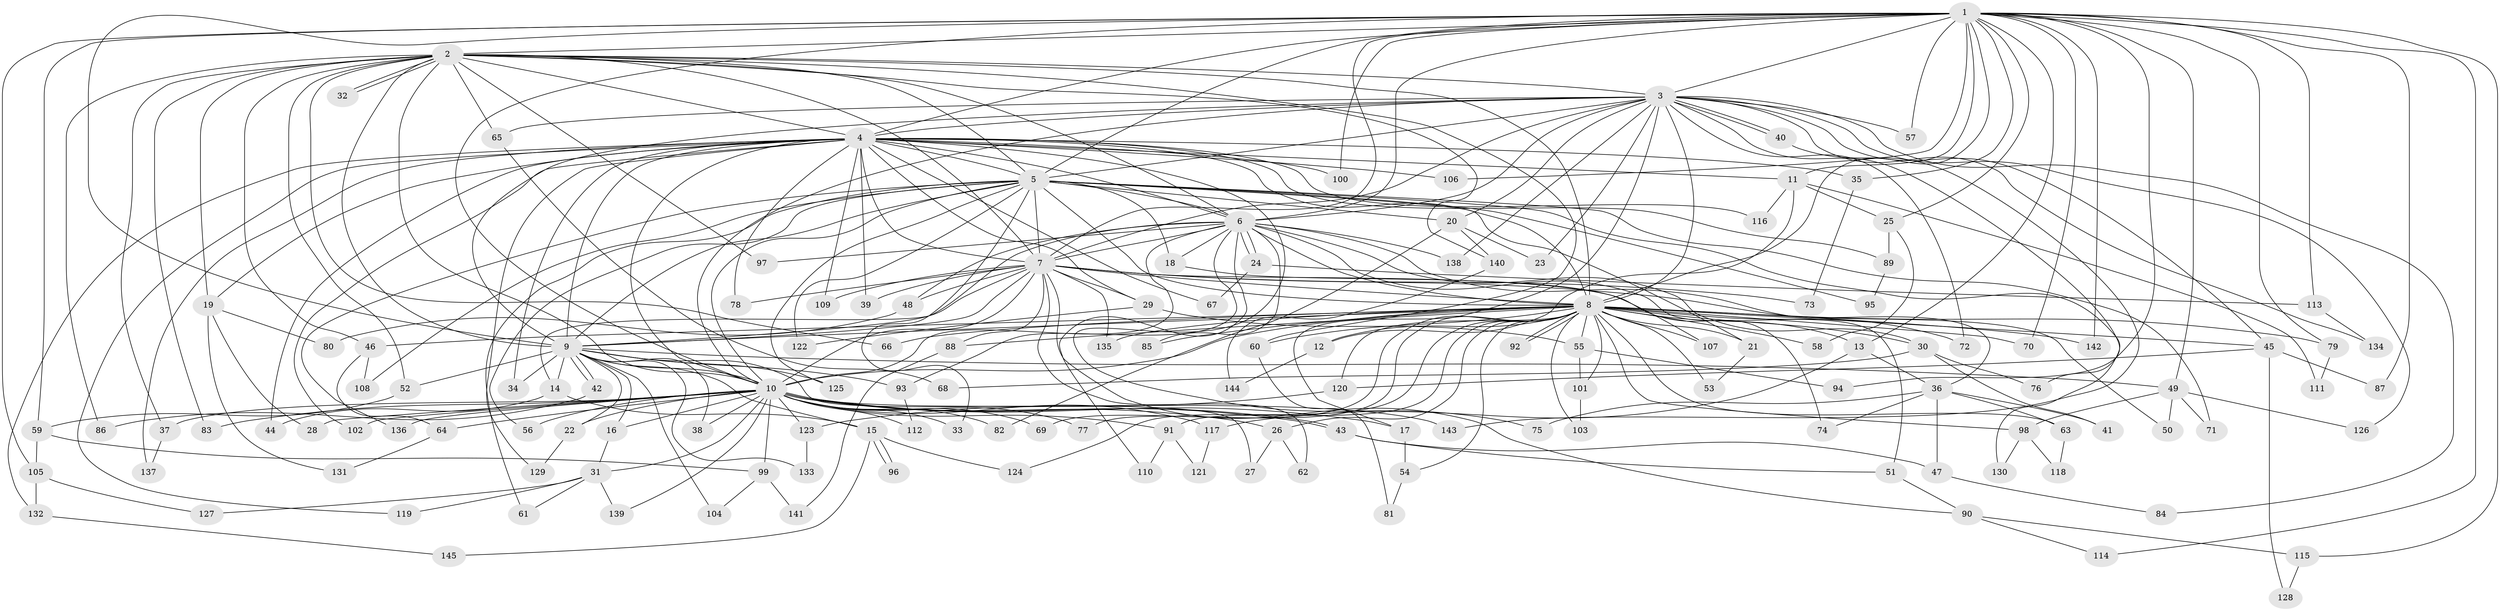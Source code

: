 // Generated by graph-tools (version 1.1) at 2025/11/02/27/25 16:11:04]
// undirected, 145 vertices, 315 edges
graph export_dot {
graph [start="1"]
  node [color=gray90,style=filled];
  1;
  2;
  3;
  4;
  5;
  6;
  7;
  8;
  9;
  10;
  11;
  12;
  13;
  14;
  15;
  16;
  17;
  18;
  19;
  20;
  21;
  22;
  23;
  24;
  25;
  26;
  27;
  28;
  29;
  30;
  31;
  32;
  33;
  34;
  35;
  36;
  37;
  38;
  39;
  40;
  41;
  42;
  43;
  44;
  45;
  46;
  47;
  48;
  49;
  50;
  51;
  52;
  53;
  54;
  55;
  56;
  57;
  58;
  59;
  60;
  61;
  62;
  63;
  64;
  65;
  66;
  67;
  68;
  69;
  70;
  71;
  72;
  73;
  74;
  75;
  76;
  77;
  78;
  79;
  80;
  81;
  82;
  83;
  84;
  85;
  86;
  87;
  88;
  89;
  90;
  91;
  92;
  93;
  94;
  95;
  96;
  97;
  98;
  99;
  100;
  101;
  102;
  103;
  104;
  105;
  106;
  107;
  108;
  109;
  110;
  111;
  112;
  113;
  114;
  115;
  116;
  117;
  118;
  119;
  120;
  121;
  122;
  123;
  124;
  125;
  126;
  127;
  128;
  129;
  130;
  131;
  132;
  133;
  134;
  135;
  136;
  137;
  138;
  139;
  140;
  141;
  142;
  143;
  144;
  145;
  1 -- 2;
  1 -- 3;
  1 -- 4;
  1 -- 5;
  1 -- 6;
  1 -- 7;
  1 -- 8;
  1 -- 9;
  1 -- 10;
  1 -- 11;
  1 -- 13;
  1 -- 25;
  1 -- 35;
  1 -- 49;
  1 -- 57;
  1 -- 59;
  1 -- 70;
  1 -- 79;
  1 -- 87;
  1 -- 94;
  1 -- 100;
  1 -- 105;
  1 -- 106;
  1 -- 113;
  1 -- 114;
  1 -- 115;
  1 -- 142;
  2 -- 3;
  2 -- 4;
  2 -- 5;
  2 -- 6;
  2 -- 7;
  2 -- 8;
  2 -- 9;
  2 -- 10;
  2 -- 19;
  2 -- 32;
  2 -- 32;
  2 -- 37;
  2 -- 46;
  2 -- 52;
  2 -- 60;
  2 -- 65;
  2 -- 66;
  2 -- 83;
  2 -- 86;
  2 -- 97;
  2 -- 140;
  3 -- 4;
  3 -- 5;
  3 -- 6;
  3 -- 7;
  3 -- 8;
  3 -- 9;
  3 -- 10;
  3 -- 17;
  3 -- 20;
  3 -- 23;
  3 -- 40;
  3 -- 40;
  3 -- 45;
  3 -- 57;
  3 -- 65;
  3 -- 72;
  3 -- 76;
  3 -- 84;
  3 -- 126;
  3 -- 134;
  3 -- 138;
  4 -- 5;
  4 -- 6;
  4 -- 7;
  4 -- 8;
  4 -- 9;
  4 -- 10;
  4 -- 11;
  4 -- 19;
  4 -- 29;
  4 -- 34;
  4 -- 35;
  4 -- 39;
  4 -- 44;
  4 -- 67;
  4 -- 75;
  4 -- 78;
  4 -- 89;
  4 -- 100;
  4 -- 102;
  4 -- 106;
  4 -- 109;
  4 -- 116;
  4 -- 119;
  4 -- 129;
  4 -- 132;
  4 -- 137;
  5 -- 6;
  5 -- 7;
  5 -- 8;
  5 -- 9;
  5 -- 10;
  5 -- 18;
  5 -- 20;
  5 -- 21;
  5 -- 33;
  5 -- 56;
  5 -- 61;
  5 -- 71;
  5 -- 95;
  5 -- 108;
  5 -- 122;
  5 -- 125;
  5 -- 130;
  5 -- 136;
  6 -- 7;
  6 -- 8;
  6 -- 9;
  6 -- 10;
  6 -- 18;
  6 -- 24;
  6 -- 24;
  6 -- 30;
  6 -- 36;
  6 -- 48;
  6 -- 51;
  6 -- 85;
  6 -- 93;
  6 -- 97;
  6 -- 110;
  6 -- 138;
  7 -- 8;
  7 -- 9;
  7 -- 10;
  7 -- 14;
  7 -- 29;
  7 -- 39;
  7 -- 48;
  7 -- 50;
  7 -- 62;
  7 -- 73;
  7 -- 74;
  7 -- 78;
  7 -- 88;
  7 -- 90;
  7 -- 109;
  7 -- 135;
  8 -- 9;
  8 -- 10;
  8 -- 12;
  8 -- 13;
  8 -- 21;
  8 -- 26;
  8 -- 30;
  8 -- 45;
  8 -- 46;
  8 -- 53;
  8 -- 54;
  8 -- 55;
  8 -- 58;
  8 -- 60;
  8 -- 63;
  8 -- 66;
  8 -- 69;
  8 -- 70;
  8 -- 72;
  8 -- 77;
  8 -- 79;
  8 -- 85;
  8 -- 88;
  8 -- 91;
  8 -- 92;
  8 -- 92;
  8 -- 98;
  8 -- 101;
  8 -- 103;
  8 -- 107;
  8 -- 120;
  8 -- 124;
  8 -- 135;
  8 -- 142;
  9 -- 10;
  9 -- 14;
  9 -- 15;
  9 -- 16;
  9 -- 22;
  9 -- 27;
  9 -- 34;
  9 -- 38;
  9 -- 42;
  9 -- 42;
  9 -- 49;
  9 -- 52;
  9 -- 93;
  9 -- 104;
  9 -- 125;
  9 -- 133;
  10 -- 16;
  10 -- 17;
  10 -- 22;
  10 -- 26;
  10 -- 28;
  10 -- 31;
  10 -- 33;
  10 -- 37;
  10 -- 38;
  10 -- 43;
  10 -- 43;
  10 -- 56;
  10 -- 64;
  10 -- 69;
  10 -- 77;
  10 -- 82;
  10 -- 83;
  10 -- 91;
  10 -- 99;
  10 -- 102;
  10 -- 112;
  10 -- 117;
  10 -- 123;
  10 -- 136;
  10 -- 139;
  10 -- 143;
  11 -- 12;
  11 -- 25;
  11 -- 111;
  11 -- 116;
  12 -- 144;
  13 -- 36;
  13 -- 117;
  14 -- 15;
  14 -- 44;
  15 -- 96;
  15 -- 96;
  15 -- 124;
  15 -- 145;
  16 -- 31;
  17 -- 54;
  18 -- 107;
  19 -- 28;
  19 -- 80;
  19 -- 131;
  20 -- 23;
  20 -- 82;
  20 -- 140;
  21 -- 53;
  22 -- 129;
  24 -- 67;
  24 -- 113;
  25 -- 58;
  25 -- 89;
  26 -- 27;
  26 -- 62;
  29 -- 55;
  29 -- 122;
  30 -- 41;
  30 -- 68;
  30 -- 76;
  31 -- 61;
  31 -- 119;
  31 -- 127;
  31 -- 139;
  35 -- 73;
  36 -- 41;
  36 -- 47;
  36 -- 63;
  36 -- 74;
  36 -- 75;
  37 -- 137;
  40 -- 143;
  42 -- 86;
  43 -- 47;
  43 -- 51;
  45 -- 87;
  45 -- 120;
  45 -- 128;
  46 -- 64;
  46 -- 108;
  47 -- 84;
  48 -- 80;
  49 -- 50;
  49 -- 71;
  49 -- 98;
  49 -- 126;
  51 -- 90;
  52 -- 59;
  54 -- 81;
  55 -- 94;
  55 -- 101;
  59 -- 99;
  59 -- 105;
  60 -- 81;
  63 -- 118;
  64 -- 131;
  65 -- 68;
  79 -- 111;
  88 -- 141;
  89 -- 95;
  90 -- 114;
  90 -- 115;
  91 -- 110;
  91 -- 121;
  93 -- 112;
  98 -- 118;
  98 -- 130;
  99 -- 104;
  99 -- 141;
  101 -- 103;
  105 -- 127;
  105 -- 132;
  113 -- 134;
  115 -- 128;
  117 -- 121;
  120 -- 123;
  123 -- 133;
  132 -- 145;
  140 -- 144;
}
